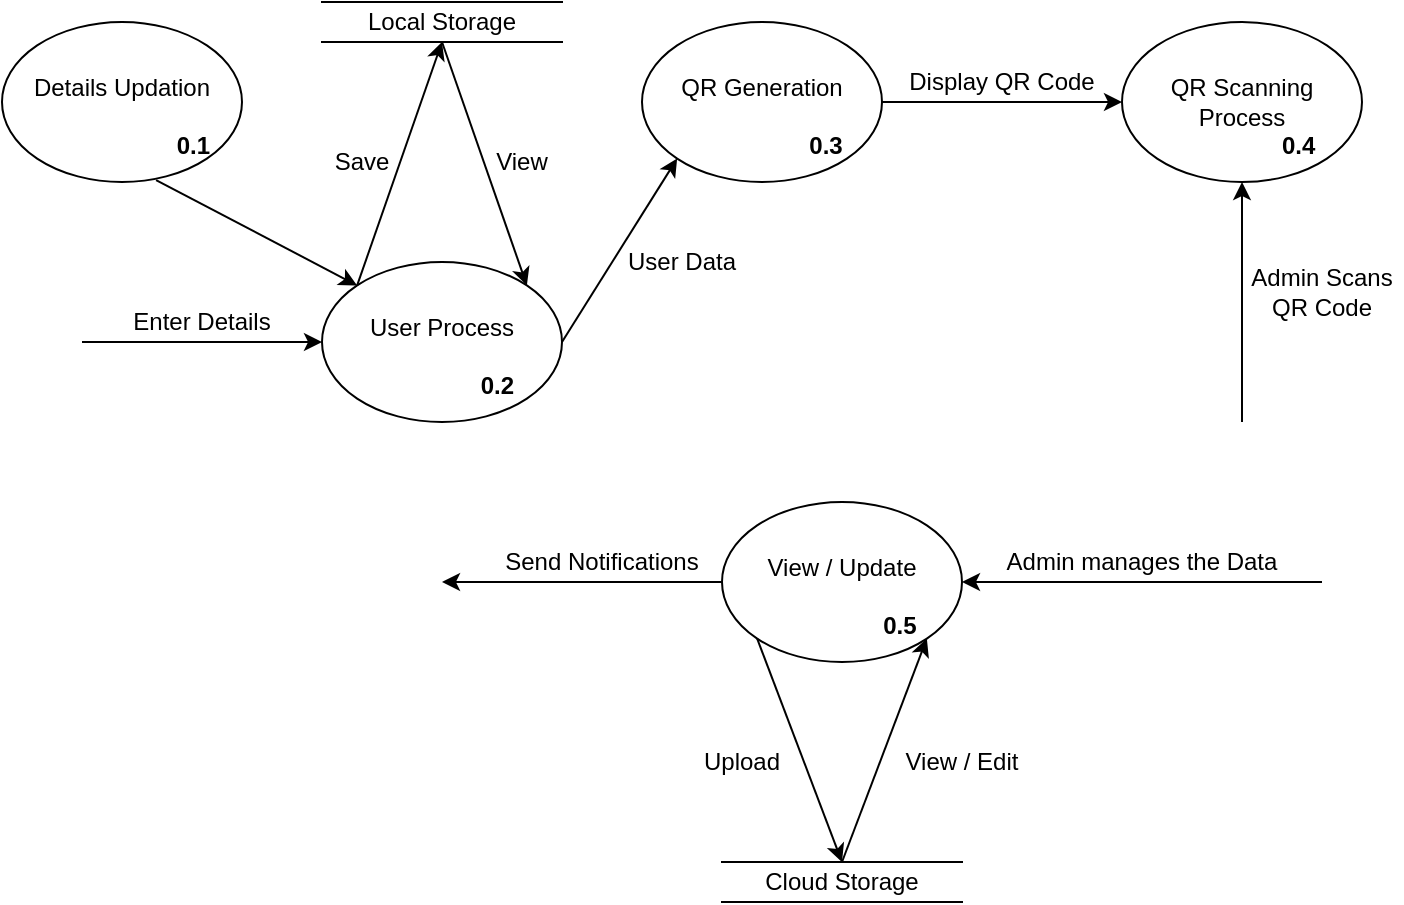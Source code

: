 <mxfile version="14.1.9" type="github">
  <diagram id="we3eUog-T7ytyf6fQdVB" name="Page-1">
    <mxGraphModel dx="1108" dy="482" grid="1" gridSize="10" guides="1" tooltips="1" connect="1" arrows="1" fold="1" page="1" pageScale="1" pageWidth="850" pageHeight="1100" math="0" shadow="0">
      <root>
        <mxCell id="0" />
        <mxCell id="1" parent="0" />
        <mxCell id="Em9ltUH2qSsXvDLARamy-3" value="&lt;br&gt;Details Updation&lt;br&gt;&lt;br&gt;&lt;div style=&quot;text-align: right&quot;&gt;&lt;span&gt;&lt;b&gt;0.1&lt;/b&gt;&lt;/span&gt;&lt;/div&gt;" style="ellipse;whiteSpace=wrap;html=1;" vertex="1" parent="1">
          <mxGeometry x="40" y="80" width="120" height="80" as="geometry" />
        </mxCell>
        <mxCell id="Em9ltUH2qSsXvDLARamy-4" value="&lt;br&gt;User Process&lt;br&gt;&lt;br&gt;&lt;div style=&quot;text-align: right&quot;&gt;&lt;span&gt;&lt;b&gt;0.2&lt;/b&gt;&lt;/span&gt;&lt;/div&gt;" style="ellipse;whiteSpace=wrap;html=1;" vertex="1" parent="1">
          <mxGeometry x="200" y="200" width="120" height="80" as="geometry" />
        </mxCell>
        <mxCell id="Em9ltUH2qSsXvDLARamy-7" value="" style="endArrow=classic;html=1;exitX=0.642;exitY=0.988;exitDx=0;exitDy=0;exitPerimeter=0;entryX=0;entryY=0;entryDx=0;entryDy=0;" edge="1" parent="1" source="Em9ltUH2qSsXvDLARamy-3" target="Em9ltUH2qSsXvDLARamy-4">
          <mxGeometry width="50" height="50" relative="1" as="geometry">
            <mxPoint x="280" y="250" as="sourcePoint" />
            <mxPoint x="330" y="200" as="targetPoint" />
          </mxGeometry>
        </mxCell>
        <mxCell id="Em9ltUH2qSsXvDLARamy-12" value="" style="edgeStyle=orthogonalEdgeStyle;rounded=0;orthogonalLoop=1;jettySize=auto;html=1;" edge="1" parent="1" source="Em9ltUH2qSsXvDLARamy-8" target="Em9ltUH2qSsXvDLARamy-11">
          <mxGeometry relative="1" as="geometry" />
        </mxCell>
        <mxCell id="Em9ltUH2qSsXvDLARamy-8" value="&lt;br&gt;QR Generation&lt;br&gt;&lt;br&gt;&lt;div style=&quot;text-align: right&quot;&gt;&lt;span&gt;&lt;b&gt;0.3&lt;/b&gt;&lt;/span&gt;&lt;/div&gt;" style="ellipse;whiteSpace=wrap;html=1;" vertex="1" parent="1">
          <mxGeometry x="360" y="80" width="120" height="80" as="geometry" />
        </mxCell>
        <mxCell id="Em9ltUH2qSsXvDLARamy-10" value="" style="endArrow=classic;html=1;exitX=1;exitY=0.5;exitDx=0;exitDy=0;entryX=0;entryY=1;entryDx=0;entryDy=0;" edge="1" parent="1" source="Em9ltUH2qSsXvDLARamy-4" target="Em9ltUH2qSsXvDLARamy-8">
          <mxGeometry width="50" height="50" relative="1" as="geometry">
            <mxPoint x="150" y="250" as="sourcePoint" />
            <mxPoint x="200" y="200" as="targetPoint" />
          </mxGeometry>
        </mxCell>
        <mxCell id="Em9ltUH2qSsXvDLARamy-11" value="&lt;br&gt;QR Scanning Process&lt;br&gt;&lt;b style=&quot;text-align: right&quot;&gt;&amp;nbsp; &amp;nbsp; &amp;nbsp; &amp;nbsp; &amp;nbsp; &amp;nbsp; &amp;nbsp; &amp;nbsp; &amp;nbsp;0.4&lt;/b&gt;" style="ellipse;whiteSpace=wrap;html=1;" vertex="1" parent="1">
          <mxGeometry x="600" y="80" width="120" height="80" as="geometry" />
        </mxCell>
        <mxCell id="Em9ltUH2qSsXvDLARamy-13" value="Local Storage" style="shape=partialRectangle;whiteSpace=wrap;html=1;left=0;right=0;fillColor=none;" vertex="1" parent="1">
          <mxGeometry x="200" y="70" width="120" height="20" as="geometry" />
        </mxCell>
        <mxCell id="Em9ltUH2qSsXvDLARamy-15" value="" style="endArrow=classic;html=1;entryX=0.5;entryY=1;entryDx=0;entryDy=0;exitX=0;exitY=0;exitDx=0;exitDy=0;" edge="1" parent="1" source="Em9ltUH2qSsXvDLARamy-4" target="Em9ltUH2qSsXvDLARamy-13">
          <mxGeometry width="50" height="50" relative="1" as="geometry">
            <mxPoint x="260" y="250" as="sourcePoint" />
            <mxPoint x="310" y="200" as="targetPoint" />
          </mxGeometry>
        </mxCell>
        <mxCell id="Em9ltUH2qSsXvDLARamy-16" value="" style="endArrow=classic;html=1;exitX=0.5;exitY=1;exitDx=0;exitDy=0;entryX=1;entryY=0;entryDx=0;entryDy=0;" edge="1" parent="1" source="Em9ltUH2qSsXvDLARamy-13" target="Em9ltUH2qSsXvDLARamy-4">
          <mxGeometry width="50" height="50" relative="1" as="geometry">
            <mxPoint x="280" y="44" as="sourcePoint" />
            <mxPoint x="280" y="190" as="targetPoint" />
          </mxGeometry>
        </mxCell>
        <mxCell id="Em9ltUH2qSsXvDLARamy-20" value="" style="edgeStyle=orthogonalEdgeStyle;rounded=0;orthogonalLoop=1;jettySize=auto;html=1;" edge="1" parent="1" source="Em9ltUH2qSsXvDLARamy-17">
          <mxGeometry relative="1" as="geometry">
            <mxPoint x="260" y="360" as="targetPoint" />
          </mxGeometry>
        </mxCell>
        <mxCell id="Em9ltUH2qSsXvDLARamy-17" value="&lt;br&gt;View / Update&lt;br&gt;&lt;br&gt;&lt;div style=&quot;text-align: right&quot;&gt;&lt;span&gt;&lt;b&gt;0.5&lt;/b&gt;&lt;/span&gt;&lt;/div&gt;" style="ellipse;whiteSpace=wrap;html=1;" vertex="1" parent="1">
          <mxGeometry x="400" y="320" width="120" height="80" as="geometry" />
        </mxCell>
        <mxCell id="Em9ltUH2qSsXvDLARamy-24" value="Cloud Storage" style="shape=partialRectangle;whiteSpace=wrap;html=1;left=0;right=0;fillColor=none;" vertex="1" parent="1">
          <mxGeometry x="400" y="500" width="120" height="20" as="geometry" />
        </mxCell>
        <mxCell id="Em9ltUH2qSsXvDLARamy-26" value="" style="endArrow=classic;html=1;entryX=1;entryY=1;entryDx=0;entryDy=0;exitX=0.5;exitY=0;exitDx=0;exitDy=0;" edge="1" parent="1" source="Em9ltUH2qSsXvDLARamy-24" target="Em9ltUH2qSsXvDLARamy-17">
          <mxGeometry width="50" height="50" relative="1" as="geometry">
            <mxPoint x="170" y="450" as="sourcePoint" />
            <mxPoint x="220" y="400" as="targetPoint" />
          </mxGeometry>
        </mxCell>
        <mxCell id="Em9ltUH2qSsXvDLARamy-27" value="" style="endArrow=classic;html=1;entryX=0.5;entryY=0;entryDx=0;entryDy=0;exitX=0;exitY=1;exitDx=0;exitDy=0;" edge="1" parent="1" source="Em9ltUH2qSsXvDLARamy-17" target="Em9ltUH2qSsXvDLARamy-24">
          <mxGeometry width="50" height="50" relative="1" as="geometry">
            <mxPoint x="170" y="450" as="sourcePoint" />
            <mxPoint x="220" y="400" as="targetPoint" />
          </mxGeometry>
        </mxCell>
        <mxCell id="Em9ltUH2qSsXvDLARamy-28" value="" style="endArrow=classic;html=1;entryX=1;entryY=0.5;entryDx=0;entryDy=0;" edge="1" parent="1" target="Em9ltUH2qSsXvDLARamy-17">
          <mxGeometry width="50" height="50" relative="1" as="geometry">
            <mxPoint x="700" y="360" as="sourcePoint" />
            <mxPoint x="220" y="250" as="targetPoint" />
          </mxGeometry>
        </mxCell>
        <mxCell id="Em9ltUH2qSsXvDLARamy-29" value="" style="endArrow=classic;html=1;entryX=0.5;entryY=1;entryDx=0;entryDy=0;" edge="1" parent="1" target="Em9ltUH2qSsXvDLARamy-11">
          <mxGeometry width="50" height="50" relative="1" as="geometry">
            <mxPoint x="660" y="280" as="sourcePoint" />
            <mxPoint x="280" y="250" as="targetPoint" />
          </mxGeometry>
        </mxCell>
        <mxCell id="Em9ltUH2qSsXvDLARamy-30" value="" style="endArrow=classic;html=1;entryX=0;entryY=0.5;entryDx=0;entryDy=0;" edge="1" parent="1" target="Em9ltUH2qSsXvDLARamy-4">
          <mxGeometry width="50" height="50" relative="1" as="geometry">
            <mxPoint x="80" y="240" as="sourcePoint" />
            <mxPoint x="280" y="250" as="targetPoint" />
          </mxGeometry>
        </mxCell>
        <mxCell id="Em9ltUH2qSsXvDLARamy-32" value="Enter Details" style="text;html=1;strokeColor=none;fillColor=none;align=center;verticalAlign=middle;whiteSpace=wrap;rounded=0;" vertex="1" parent="1">
          <mxGeometry x="100" y="220" width="80" height="20" as="geometry" />
        </mxCell>
        <mxCell id="Em9ltUH2qSsXvDLARamy-33" value="User Data" style="text;html=1;strokeColor=none;fillColor=none;align=center;verticalAlign=middle;whiteSpace=wrap;rounded=0;" vertex="1" parent="1">
          <mxGeometry x="350" y="190" width="60" height="20" as="geometry" />
        </mxCell>
        <mxCell id="Em9ltUH2qSsXvDLARamy-34" value="View" style="text;html=1;strokeColor=none;fillColor=none;align=center;verticalAlign=middle;whiteSpace=wrap;rounded=0;" vertex="1" parent="1">
          <mxGeometry x="280" y="140" width="40" height="20" as="geometry" />
        </mxCell>
        <mxCell id="Em9ltUH2qSsXvDLARamy-35" value="Save" style="text;html=1;strokeColor=none;fillColor=none;align=center;verticalAlign=middle;whiteSpace=wrap;rounded=0;" vertex="1" parent="1">
          <mxGeometry x="200" y="140" width="40" height="20" as="geometry" />
        </mxCell>
        <mxCell id="Em9ltUH2qSsXvDLARamy-36" value="Send Notifications" style="text;html=1;strokeColor=none;fillColor=none;align=center;verticalAlign=middle;whiteSpace=wrap;rounded=0;" vertex="1" parent="1">
          <mxGeometry x="290" y="340" width="100" height="20" as="geometry" />
        </mxCell>
        <mxCell id="Em9ltUH2qSsXvDLARamy-37" value="Admin manages the Data" style="text;html=1;strokeColor=none;fillColor=none;align=center;verticalAlign=middle;whiteSpace=wrap;rounded=0;" vertex="1" parent="1">
          <mxGeometry x="540" y="340" width="140" height="20" as="geometry" />
        </mxCell>
        <mxCell id="Em9ltUH2qSsXvDLARamy-38" value="Admin Scans QR Code" style="text;html=1;strokeColor=none;fillColor=none;align=center;verticalAlign=middle;whiteSpace=wrap;rounded=0;" vertex="1" parent="1">
          <mxGeometry x="660" y="190" width="80" height="50" as="geometry" />
        </mxCell>
        <mxCell id="Em9ltUH2qSsXvDLARamy-39" value="Display QR Code" style="text;html=1;strokeColor=none;fillColor=none;align=center;verticalAlign=middle;whiteSpace=wrap;rounded=0;" vertex="1" parent="1">
          <mxGeometry x="490" y="100" width="100" height="20" as="geometry" />
        </mxCell>
        <mxCell id="Em9ltUH2qSsXvDLARamy-40" value="View / Edit" style="text;html=1;strokeColor=none;fillColor=none;align=center;verticalAlign=middle;whiteSpace=wrap;rounded=0;" vertex="1" parent="1">
          <mxGeometry x="490" y="440" width="60" height="20" as="geometry" />
        </mxCell>
        <mxCell id="Em9ltUH2qSsXvDLARamy-41" value="Upload" style="text;html=1;strokeColor=none;fillColor=none;align=center;verticalAlign=middle;whiteSpace=wrap;rounded=0;" vertex="1" parent="1">
          <mxGeometry x="390" y="440" width="40" height="20" as="geometry" />
        </mxCell>
      </root>
    </mxGraphModel>
  </diagram>
</mxfile>
